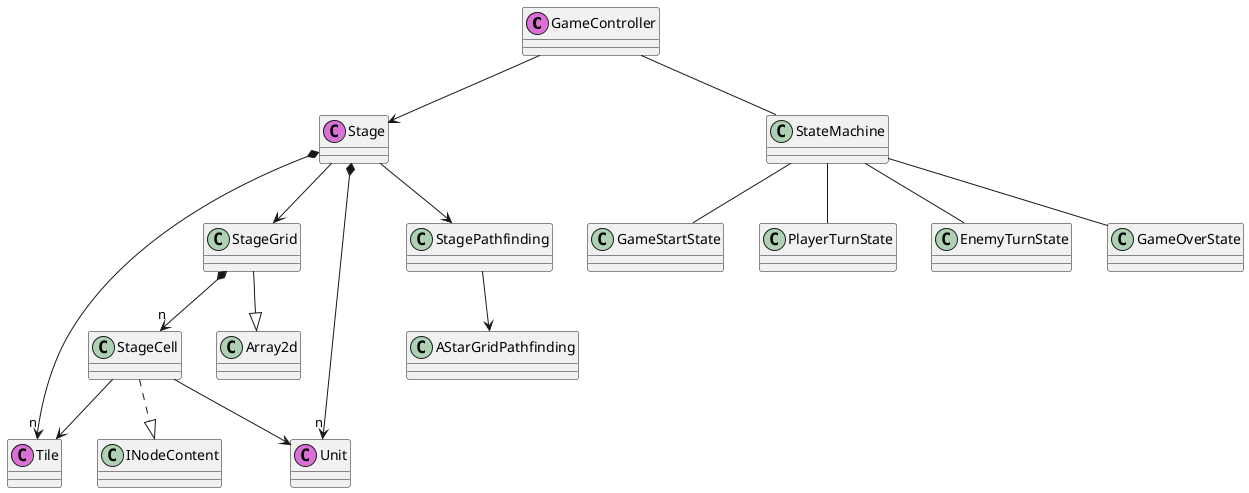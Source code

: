 @startuml class-overview
skinparam shadowing false
class GameController << (C,orchid) >>
class Stage << (C,orchid) >>
class Tile << (C,orchid) >>
class Unit << (C,orchid) >>
GameController -- StateMachine
'StateMachine *- "n" State
StateMachine -- GameStartState
StateMachine -- PlayerTurnState
StateMachine -- EnemyTurnState
StateMachine -- GameOverState
GameController --> Stage
Stage *--> "n" Unit
Stage --> StageGrid
StageGrid --|> Array2d
Stage *--> "n" Tile
StageGrid *--> "n" StageCell
StageCell ..|> INodeContent
StageCell --> Tile
StageCell --> Unit
Stage --> StagePathfinding
StagePathfinding --> AStarGridPathfinding
AStarGridPathfinding *--> "n" AStarGridPathfinding.Node
AStarGridPathfinding.Node --> StageCell
@enduml